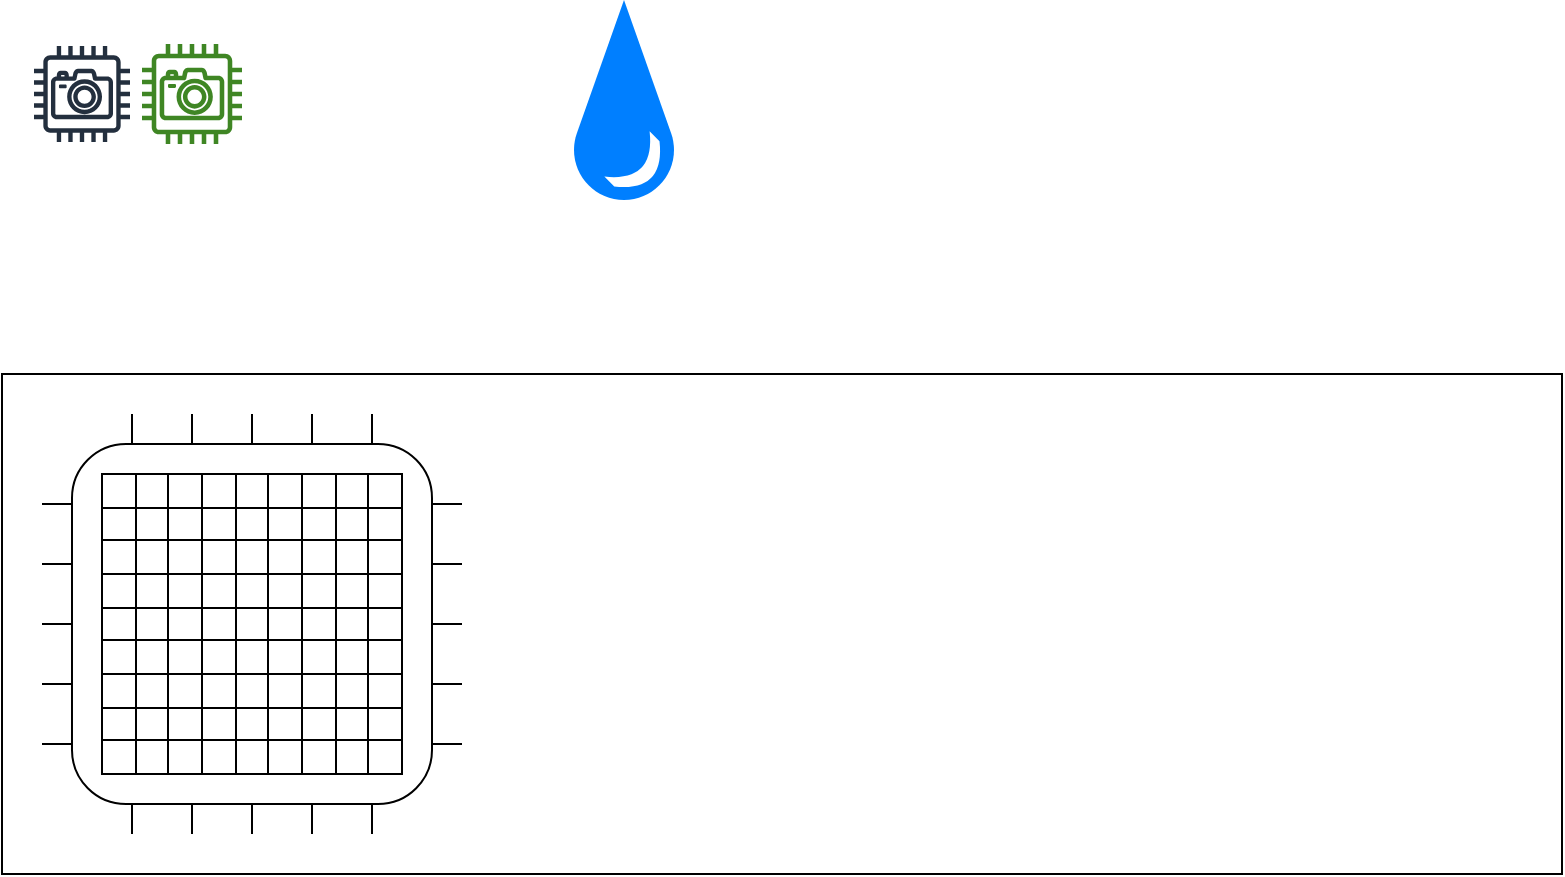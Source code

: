 <mxfile version="21.1.1" type="github">
  <diagram name="Page-1" id="Bbi1exefk0Ek5RUEpcpd">
    <mxGraphModel dx="1060" dy="596" grid="1" gridSize="10" guides="1" tooltips="1" connect="1" arrows="1" fold="1" page="1" pageScale="1" pageWidth="850" pageHeight="1100" math="0" shadow="0">
      <root>
        <mxCell id="0" />
        <mxCell id="1" parent="0" />
        <mxCell id="3EPdU6W2R7ERKH5k_RKv-1" value="" style="rounded=0;whiteSpace=wrap;html=1;" parent="1" vertex="1">
          <mxGeometry x="50" y="460" width="780" height="250" as="geometry" />
        </mxCell>
        <mxCell id="3EPdU6W2R7ERKH5k_RKv-2" value="" style="sketch=0;outlineConnect=0;fontColor=#232F3E;gradientColor=none;strokeColor=#232F3E;fillColor=#ffffff;dashed=0;verticalLabelPosition=bottom;verticalAlign=top;align=center;html=1;fontSize=12;fontStyle=0;aspect=fixed;shape=mxgraph.aws4.resourceIcon;resIcon=mxgraph.aws4.camera;" parent="1" vertex="1">
          <mxGeometry x="60" y="290" width="60" height="60" as="geometry" />
        </mxCell>
        <mxCell id="3EPdU6W2R7ERKH5k_RKv-3" value="" style="sketch=0;outlineConnect=0;fontColor=#232F3E;gradientColor=none;fillColor=#3F8624;strokeColor=none;dashed=0;verticalLabelPosition=bottom;verticalAlign=top;align=center;html=1;fontSize=12;fontStyle=0;aspect=fixed;pointerEvents=1;shape=mxgraph.aws4.camera;" parent="1" vertex="1">
          <mxGeometry x="120" y="295" width="50" height="50" as="geometry" />
        </mxCell>
        <mxCell id="zaTpepWHVZMuqjSjkpA7-189" value="" style="group" vertex="1" connectable="0" parent="1">
          <mxGeometry x="70" y="480" width="210" height="210" as="geometry" />
        </mxCell>
        <mxCell id="zaTpepWHVZMuqjSjkpA7-182" value="" style="endArrow=none;html=1;rounded=0;" edge="1" parent="zaTpepWHVZMuqjSjkpA7-189">
          <mxGeometry width="50" height="50" relative="1" as="geometry">
            <mxPoint x="45" as="sourcePoint" />
            <mxPoint x="45" y="210" as="targetPoint" />
          </mxGeometry>
        </mxCell>
        <mxCell id="zaTpepWHVZMuqjSjkpA7-183" value="" style="endArrow=none;html=1;rounded=0;" edge="1" parent="zaTpepWHVZMuqjSjkpA7-189">
          <mxGeometry width="50" height="50" relative="1" as="geometry">
            <mxPoint x="105" as="sourcePoint" />
            <mxPoint x="105" y="210" as="targetPoint" />
          </mxGeometry>
        </mxCell>
        <mxCell id="zaTpepWHVZMuqjSjkpA7-184" value="" style="endArrow=none;html=1;rounded=0;" edge="1" parent="zaTpepWHVZMuqjSjkpA7-189">
          <mxGeometry width="50" height="50" relative="1" as="geometry">
            <mxPoint x="135" as="sourcePoint" />
            <mxPoint x="135" y="210" as="targetPoint" />
          </mxGeometry>
        </mxCell>
        <mxCell id="zaTpepWHVZMuqjSjkpA7-185" value="" style="endArrow=none;html=1;rounded=0;" edge="1" parent="zaTpepWHVZMuqjSjkpA7-189">
          <mxGeometry width="50" height="50" relative="1" as="geometry">
            <mxPoint x="165" as="sourcePoint" />
            <mxPoint x="165" y="210" as="targetPoint" />
          </mxGeometry>
        </mxCell>
        <mxCell id="zaTpepWHVZMuqjSjkpA7-186" value="" style="endArrow=none;html=1;rounded=0;" edge="1" parent="zaTpepWHVZMuqjSjkpA7-189">
          <mxGeometry width="50" height="50" relative="1" as="geometry">
            <mxPoint x="75" as="sourcePoint" />
            <mxPoint x="75" y="210" as="targetPoint" />
          </mxGeometry>
        </mxCell>
        <mxCell id="zaTpepWHVZMuqjSjkpA7-173" value="" style="endArrow=none;html=1;rounded=0;" edge="1" parent="zaTpepWHVZMuqjSjkpA7-189">
          <mxGeometry width="50" height="50" relative="1" as="geometry">
            <mxPoint y="75" as="sourcePoint" />
            <mxPoint x="210" y="75" as="targetPoint" />
          </mxGeometry>
        </mxCell>
        <mxCell id="zaTpepWHVZMuqjSjkpA7-174" value="" style="endArrow=none;html=1;rounded=0;" edge="1" parent="zaTpepWHVZMuqjSjkpA7-189">
          <mxGeometry width="50" height="50" relative="1" as="geometry">
            <mxPoint y="105" as="sourcePoint" />
            <mxPoint x="210" y="105" as="targetPoint" />
          </mxGeometry>
        </mxCell>
        <mxCell id="zaTpepWHVZMuqjSjkpA7-175" value="" style="endArrow=none;html=1;rounded=0;" edge="1" parent="zaTpepWHVZMuqjSjkpA7-189">
          <mxGeometry width="50" height="50" relative="1" as="geometry">
            <mxPoint y="135" as="sourcePoint" />
            <mxPoint x="210" y="135" as="targetPoint" />
          </mxGeometry>
        </mxCell>
        <mxCell id="zaTpepWHVZMuqjSjkpA7-176" value="" style="endArrow=none;html=1;rounded=0;" edge="1" parent="zaTpepWHVZMuqjSjkpA7-189">
          <mxGeometry width="50" height="50" relative="1" as="geometry">
            <mxPoint y="165" as="sourcePoint" />
            <mxPoint x="210" y="165" as="targetPoint" />
          </mxGeometry>
        </mxCell>
        <mxCell id="zaTpepWHVZMuqjSjkpA7-172" value="" style="endArrow=none;html=1;rounded=0;" edge="1" parent="zaTpepWHVZMuqjSjkpA7-189">
          <mxGeometry width="50" height="50" relative="1" as="geometry">
            <mxPoint y="45" as="sourcePoint" />
            <mxPoint x="210" y="45" as="targetPoint" />
          </mxGeometry>
        </mxCell>
        <mxCell id="zaTpepWHVZMuqjSjkpA7-171" value="" style="rounded=1;whiteSpace=wrap;html=1;aspect=fixed;" vertex="1" parent="zaTpepWHVZMuqjSjkpA7-189">
          <mxGeometry x="15" y="15" width="180" height="180" as="geometry" />
        </mxCell>
        <mxCell id="zaTpepWHVZMuqjSjkpA7-79" value="" style="shape=table;startSize=0;container=1;collapsible=0;childLayout=tableLayout;fontSize=16;aspect=fixed;" vertex="1" parent="zaTpepWHVZMuqjSjkpA7-189">
          <mxGeometry x="30" y="30" width="150" height="150" as="geometry" />
        </mxCell>
        <mxCell id="zaTpepWHVZMuqjSjkpA7-160" style="shape=tableRow;horizontal=0;startSize=0;swimlaneHead=0;swimlaneBody=0;strokeColor=inherit;top=0;left=0;bottom=0;right=0;collapsible=0;dropTarget=0;fillColor=none;points=[[0,0.5],[1,0.5]];portConstraint=eastwest;fontSize=16;" vertex="1" parent="zaTpepWHVZMuqjSjkpA7-79">
          <mxGeometry width="150" height="17" as="geometry" />
        </mxCell>
        <mxCell id="zaTpepWHVZMuqjSjkpA7-161" style="shape=partialRectangle;html=1;whiteSpace=wrap;connectable=0;strokeColor=inherit;overflow=hidden;fillColor=none;top=0;left=0;bottom=0;right=0;pointerEvents=1;fontSize=16;" vertex="1" parent="zaTpepWHVZMuqjSjkpA7-160">
          <mxGeometry width="17" height="17" as="geometry">
            <mxRectangle width="17" height="17" as="alternateBounds" />
          </mxGeometry>
        </mxCell>
        <mxCell id="zaTpepWHVZMuqjSjkpA7-162" style="shape=partialRectangle;html=1;whiteSpace=wrap;connectable=0;strokeColor=inherit;overflow=hidden;fillColor=none;top=0;left=0;bottom=0;right=0;pointerEvents=1;fontSize=16;" vertex="1" parent="zaTpepWHVZMuqjSjkpA7-160">
          <mxGeometry x="17" width="16" height="17" as="geometry">
            <mxRectangle width="16" height="17" as="alternateBounds" />
          </mxGeometry>
        </mxCell>
        <mxCell id="zaTpepWHVZMuqjSjkpA7-163" style="shape=partialRectangle;html=1;whiteSpace=wrap;connectable=0;strokeColor=inherit;overflow=hidden;fillColor=none;top=0;left=0;bottom=0;right=0;pointerEvents=1;fontSize=16;" vertex="1" parent="zaTpepWHVZMuqjSjkpA7-160">
          <mxGeometry x="33" width="17" height="17" as="geometry">
            <mxRectangle width="17" height="17" as="alternateBounds" />
          </mxGeometry>
        </mxCell>
        <mxCell id="zaTpepWHVZMuqjSjkpA7-164" style="shape=partialRectangle;html=1;whiteSpace=wrap;connectable=0;strokeColor=inherit;overflow=hidden;fillColor=none;top=0;left=0;bottom=0;right=0;pointerEvents=1;fontSize=16;" vertex="1" parent="zaTpepWHVZMuqjSjkpA7-160">
          <mxGeometry x="50" width="17" height="17" as="geometry">
            <mxRectangle width="17" height="17" as="alternateBounds" />
          </mxGeometry>
        </mxCell>
        <mxCell id="zaTpepWHVZMuqjSjkpA7-165" style="shape=partialRectangle;html=1;whiteSpace=wrap;connectable=0;strokeColor=inherit;overflow=hidden;fillColor=none;top=0;left=0;bottom=0;right=0;pointerEvents=1;fontSize=16;" vertex="1" parent="zaTpepWHVZMuqjSjkpA7-160">
          <mxGeometry x="67" width="16" height="17" as="geometry">
            <mxRectangle width="16" height="17" as="alternateBounds" />
          </mxGeometry>
        </mxCell>
        <mxCell id="zaTpepWHVZMuqjSjkpA7-166" style="shape=partialRectangle;html=1;whiteSpace=wrap;connectable=0;strokeColor=inherit;overflow=hidden;fillColor=none;top=0;left=0;bottom=0;right=0;pointerEvents=1;fontSize=16;" vertex="1" parent="zaTpepWHVZMuqjSjkpA7-160">
          <mxGeometry x="83" width="17" height="17" as="geometry">
            <mxRectangle width="17" height="17" as="alternateBounds" />
          </mxGeometry>
        </mxCell>
        <mxCell id="zaTpepWHVZMuqjSjkpA7-167" style="shape=partialRectangle;html=1;whiteSpace=wrap;connectable=0;strokeColor=inherit;overflow=hidden;fillColor=none;top=0;left=0;bottom=0;right=0;pointerEvents=1;fontSize=16;" vertex="1" parent="zaTpepWHVZMuqjSjkpA7-160">
          <mxGeometry x="100" width="17" height="17" as="geometry">
            <mxRectangle width="17" height="17" as="alternateBounds" />
          </mxGeometry>
        </mxCell>
        <mxCell id="zaTpepWHVZMuqjSjkpA7-168" style="shape=partialRectangle;html=1;whiteSpace=wrap;connectable=0;strokeColor=inherit;overflow=hidden;fillColor=none;top=0;left=0;bottom=0;right=0;pointerEvents=1;fontSize=16;" vertex="1" parent="zaTpepWHVZMuqjSjkpA7-160">
          <mxGeometry x="117" width="16" height="17" as="geometry">
            <mxRectangle width="16" height="17" as="alternateBounds" />
          </mxGeometry>
        </mxCell>
        <mxCell id="zaTpepWHVZMuqjSjkpA7-169" style="shape=partialRectangle;html=1;whiteSpace=wrap;connectable=0;strokeColor=inherit;overflow=hidden;fillColor=none;top=0;left=0;bottom=0;right=0;pointerEvents=1;fontSize=16;" vertex="1" parent="zaTpepWHVZMuqjSjkpA7-160">
          <mxGeometry x="133" width="17" height="17" as="geometry">
            <mxRectangle width="17" height="17" as="alternateBounds" />
          </mxGeometry>
        </mxCell>
        <mxCell id="zaTpepWHVZMuqjSjkpA7-150" style="shape=tableRow;horizontal=0;startSize=0;swimlaneHead=0;swimlaneBody=0;strokeColor=inherit;top=0;left=0;bottom=0;right=0;collapsible=0;dropTarget=0;fillColor=none;points=[[0,0.5],[1,0.5]];portConstraint=eastwest;fontSize=16;" vertex="1" parent="zaTpepWHVZMuqjSjkpA7-79">
          <mxGeometry y="17" width="150" height="16" as="geometry" />
        </mxCell>
        <mxCell id="zaTpepWHVZMuqjSjkpA7-151" style="shape=partialRectangle;html=1;whiteSpace=wrap;connectable=0;strokeColor=inherit;overflow=hidden;fillColor=none;top=0;left=0;bottom=0;right=0;pointerEvents=1;fontSize=16;" vertex="1" parent="zaTpepWHVZMuqjSjkpA7-150">
          <mxGeometry width="17" height="16" as="geometry">
            <mxRectangle width="17" height="16" as="alternateBounds" />
          </mxGeometry>
        </mxCell>
        <mxCell id="zaTpepWHVZMuqjSjkpA7-152" style="shape=partialRectangle;html=1;whiteSpace=wrap;connectable=0;strokeColor=inherit;overflow=hidden;fillColor=none;top=0;left=0;bottom=0;right=0;pointerEvents=1;fontSize=16;" vertex="1" parent="zaTpepWHVZMuqjSjkpA7-150">
          <mxGeometry x="17" width="16" height="16" as="geometry">
            <mxRectangle width="16" height="16" as="alternateBounds" />
          </mxGeometry>
        </mxCell>
        <mxCell id="zaTpepWHVZMuqjSjkpA7-153" style="shape=partialRectangle;html=1;whiteSpace=wrap;connectable=0;strokeColor=inherit;overflow=hidden;fillColor=none;top=0;left=0;bottom=0;right=0;pointerEvents=1;fontSize=16;" vertex="1" parent="zaTpepWHVZMuqjSjkpA7-150">
          <mxGeometry x="33" width="17" height="16" as="geometry">
            <mxRectangle width="17" height="16" as="alternateBounds" />
          </mxGeometry>
        </mxCell>
        <mxCell id="zaTpepWHVZMuqjSjkpA7-154" style="shape=partialRectangle;html=1;whiteSpace=wrap;connectable=0;strokeColor=inherit;overflow=hidden;fillColor=none;top=0;left=0;bottom=0;right=0;pointerEvents=1;fontSize=16;" vertex="1" parent="zaTpepWHVZMuqjSjkpA7-150">
          <mxGeometry x="50" width="17" height="16" as="geometry">
            <mxRectangle width="17" height="16" as="alternateBounds" />
          </mxGeometry>
        </mxCell>
        <mxCell id="zaTpepWHVZMuqjSjkpA7-155" style="shape=partialRectangle;html=1;whiteSpace=wrap;connectable=0;strokeColor=inherit;overflow=hidden;fillColor=none;top=0;left=0;bottom=0;right=0;pointerEvents=1;fontSize=16;" vertex="1" parent="zaTpepWHVZMuqjSjkpA7-150">
          <mxGeometry x="67" width="16" height="16" as="geometry">
            <mxRectangle width="16" height="16" as="alternateBounds" />
          </mxGeometry>
        </mxCell>
        <mxCell id="zaTpepWHVZMuqjSjkpA7-156" style="shape=partialRectangle;html=1;whiteSpace=wrap;connectable=0;strokeColor=inherit;overflow=hidden;fillColor=none;top=0;left=0;bottom=0;right=0;pointerEvents=1;fontSize=16;" vertex="1" parent="zaTpepWHVZMuqjSjkpA7-150">
          <mxGeometry x="83" width="17" height="16" as="geometry">
            <mxRectangle width="17" height="16" as="alternateBounds" />
          </mxGeometry>
        </mxCell>
        <mxCell id="zaTpepWHVZMuqjSjkpA7-157" style="shape=partialRectangle;html=1;whiteSpace=wrap;connectable=0;strokeColor=inherit;overflow=hidden;fillColor=none;top=0;left=0;bottom=0;right=0;pointerEvents=1;fontSize=16;" vertex="1" parent="zaTpepWHVZMuqjSjkpA7-150">
          <mxGeometry x="100" width="17" height="16" as="geometry">
            <mxRectangle width="17" height="16" as="alternateBounds" />
          </mxGeometry>
        </mxCell>
        <mxCell id="zaTpepWHVZMuqjSjkpA7-158" style="shape=partialRectangle;html=1;whiteSpace=wrap;connectable=0;strokeColor=inherit;overflow=hidden;fillColor=none;top=0;left=0;bottom=0;right=0;pointerEvents=1;fontSize=16;" vertex="1" parent="zaTpepWHVZMuqjSjkpA7-150">
          <mxGeometry x="117" width="16" height="16" as="geometry">
            <mxRectangle width="16" height="16" as="alternateBounds" />
          </mxGeometry>
        </mxCell>
        <mxCell id="zaTpepWHVZMuqjSjkpA7-159" style="shape=partialRectangle;html=1;whiteSpace=wrap;connectable=0;strokeColor=inherit;overflow=hidden;fillColor=none;top=0;left=0;bottom=0;right=0;pointerEvents=1;fontSize=16;" vertex="1" parent="zaTpepWHVZMuqjSjkpA7-150">
          <mxGeometry x="133" width="17" height="16" as="geometry">
            <mxRectangle width="17" height="16" as="alternateBounds" />
          </mxGeometry>
        </mxCell>
        <mxCell id="zaTpepWHVZMuqjSjkpA7-140" style="shape=tableRow;horizontal=0;startSize=0;swimlaneHead=0;swimlaneBody=0;strokeColor=inherit;top=0;left=0;bottom=0;right=0;collapsible=0;dropTarget=0;fillColor=none;points=[[0,0.5],[1,0.5]];portConstraint=eastwest;fontSize=16;" vertex="1" parent="zaTpepWHVZMuqjSjkpA7-79">
          <mxGeometry y="33" width="150" height="17" as="geometry" />
        </mxCell>
        <mxCell id="zaTpepWHVZMuqjSjkpA7-141" style="shape=partialRectangle;html=1;whiteSpace=wrap;connectable=0;strokeColor=inherit;overflow=hidden;fillColor=none;top=0;left=0;bottom=0;right=0;pointerEvents=1;fontSize=16;" vertex="1" parent="zaTpepWHVZMuqjSjkpA7-140">
          <mxGeometry width="17" height="17" as="geometry">
            <mxRectangle width="17" height="17" as="alternateBounds" />
          </mxGeometry>
        </mxCell>
        <mxCell id="zaTpepWHVZMuqjSjkpA7-142" style="shape=partialRectangle;html=1;whiteSpace=wrap;connectable=0;strokeColor=inherit;overflow=hidden;fillColor=none;top=0;left=0;bottom=0;right=0;pointerEvents=1;fontSize=16;" vertex="1" parent="zaTpepWHVZMuqjSjkpA7-140">
          <mxGeometry x="17" width="16" height="17" as="geometry">
            <mxRectangle width="16" height="17" as="alternateBounds" />
          </mxGeometry>
        </mxCell>
        <mxCell id="zaTpepWHVZMuqjSjkpA7-143" style="shape=partialRectangle;html=1;whiteSpace=wrap;connectable=0;strokeColor=inherit;overflow=hidden;fillColor=none;top=0;left=0;bottom=0;right=0;pointerEvents=1;fontSize=16;" vertex="1" parent="zaTpepWHVZMuqjSjkpA7-140">
          <mxGeometry x="33" width="17" height="17" as="geometry">
            <mxRectangle width="17" height="17" as="alternateBounds" />
          </mxGeometry>
        </mxCell>
        <mxCell id="zaTpepWHVZMuqjSjkpA7-144" style="shape=partialRectangle;html=1;whiteSpace=wrap;connectable=0;strokeColor=inherit;overflow=hidden;fillColor=none;top=0;left=0;bottom=0;right=0;pointerEvents=1;fontSize=16;" vertex="1" parent="zaTpepWHVZMuqjSjkpA7-140">
          <mxGeometry x="50" width="17" height="17" as="geometry">
            <mxRectangle width="17" height="17" as="alternateBounds" />
          </mxGeometry>
        </mxCell>
        <mxCell id="zaTpepWHVZMuqjSjkpA7-145" style="shape=partialRectangle;html=1;whiteSpace=wrap;connectable=0;strokeColor=inherit;overflow=hidden;fillColor=none;top=0;left=0;bottom=0;right=0;pointerEvents=1;fontSize=16;" vertex="1" parent="zaTpepWHVZMuqjSjkpA7-140">
          <mxGeometry x="67" width="16" height="17" as="geometry">
            <mxRectangle width="16" height="17" as="alternateBounds" />
          </mxGeometry>
        </mxCell>
        <mxCell id="zaTpepWHVZMuqjSjkpA7-146" style="shape=partialRectangle;html=1;whiteSpace=wrap;connectable=0;strokeColor=inherit;overflow=hidden;fillColor=none;top=0;left=0;bottom=0;right=0;pointerEvents=1;fontSize=16;" vertex="1" parent="zaTpepWHVZMuqjSjkpA7-140">
          <mxGeometry x="83" width="17" height="17" as="geometry">
            <mxRectangle width="17" height="17" as="alternateBounds" />
          </mxGeometry>
        </mxCell>
        <mxCell id="zaTpepWHVZMuqjSjkpA7-147" style="shape=partialRectangle;html=1;whiteSpace=wrap;connectable=0;strokeColor=inherit;overflow=hidden;fillColor=none;top=0;left=0;bottom=0;right=0;pointerEvents=1;fontSize=16;" vertex="1" parent="zaTpepWHVZMuqjSjkpA7-140">
          <mxGeometry x="100" width="17" height="17" as="geometry">
            <mxRectangle width="17" height="17" as="alternateBounds" />
          </mxGeometry>
        </mxCell>
        <mxCell id="zaTpepWHVZMuqjSjkpA7-148" style="shape=partialRectangle;html=1;whiteSpace=wrap;connectable=0;strokeColor=inherit;overflow=hidden;fillColor=none;top=0;left=0;bottom=0;right=0;pointerEvents=1;fontSize=16;" vertex="1" parent="zaTpepWHVZMuqjSjkpA7-140">
          <mxGeometry x="117" width="16" height="17" as="geometry">
            <mxRectangle width="16" height="17" as="alternateBounds" />
          </mxGeometry>
        </mxCell>
        <mxCell id="zaTpepWHVZMuqjSjkpA7-149" style="shape=partialRectangle;html=1;whiteSpace=wrap;connectable=0;strokeColor=inherit;overflow=hidden;fillColor=none;top=0;left=0;bottom=0;right=0;pointerEvents=1;fontSize=16;" vertex="1" parent="zaTpepWHVZMuqjSjkpA7-140">
          <mxGeometry x="133" width="17" height="17" as="geometry">
            <mxRectangle width="17" height="17" as="alternateBounds" />
          </mxGeometry>
        </mxCell>
        <mxCell id="zaTpepWHVZMuqjSjkpA7-130" style="shape=tableRow;horizontal=0;startSize=0;swimlaneHead=0;swimlaneBody=0;strokeColor=inherit;top=0;left=0;bottom=0;right=0;collapsible=0;dropTarget=0;fillColor=none;points=[[0,0.5],[1,0.5]];portConstraint=eastwest;fontSize=16;" vertex="1" parent="zaTpepWHVZMuqjSjkpA7-79">
          <mxGeometry y="50" width="150" height="17" as="geometry" />
        </mxCell>
        <mxCell id="zaTpepWHVZMuqjSjkpA7-131" style="shape=partialRectangle;html=1;whiteSpace=wrap;connectable=0;strokeColor=inherit;overflow=hidden;fillColor=none;top=0;left=0;bottom=0;right=0;pointerEvents=1;fontSize=16;" vertex="1" parent="zaTpepWHVZMuqjSjkpA7-130">
          <mxGeometry width="17" height="17" as="geometry">
            <mxRectangle width="17" height="17" as="alternateBounds" />
          </mxGeometry>
        </mxCell>
        <mxCell id="zaTpepWHVZMuqjSjkpA7-132" style="shape=partialRectangle;html=1;whiteSpace=wrap;connectable=0;strokeColor=inherit;overflow=hidden;fillColor=none;top=0;left=0;bottom=0;right=0;pointerEvents=1;fontSize=16;" vertex="1" parent="zaTpepWHVZMuqjSjkpA7-130">
          <mxGeometry x="17" width="16" height="17" as="geometry">
            <mxRectangle width="16" height="17" as="alternateBounds" />
          </mxGeometry>
        </mxCell>
        <mxCell id="zaTpepWHVZMuqjSjkpA7-133" style="shape=partialRectangle;html=1;whiteSpace=wrap;connectable=0;strokeColor=inherit;overflow=hidden;fillColor=none;top=0;left=0;bottom=0;right=0;pointerEvents=1;fontSize=16;" vertex="1" parent="zaTpepWHVZMuqjSjkpA7-130">
          <mxGeometry x="33" width="17" height="17" as="geometry">
            <mxRectangle width="17" height="17" as="alternateBounds" />
          </mxGeometry>
        </mxCell>
        <mxCell id="zaTpepWHVZMuqjSjkpA7-134" style="shape=partialRectangle;html=1;whiteSpace=wrap;connectable=0;strokeColor=inherit;overflow=hidden;fillColor=none;top=0;left=0;bottom=0;right=0;pointerEvents=1;fontSize=16;" vertex="1" parent="zaTpepWHVZMuqjSjkpA7-130">
          <mxGeometry x="50" width="17" height="17" as="geometry">
            <mxRectangle width="17" height="17" as="alternateBounds" />
          </mxGeometry>
        </mxCell>
        <mxCell id="zaTpepWHVZMuqjSjkpA7-135" style="shape=partialRectangle;html=1;whiteSpace=wrap;connectable=0;strokeColor=inherit;overflow=hidden;fillColor=none;top=0;left=0;bottom=0;right=0;pointerEvents=1;fontSize=16;" vertex="1" parent="zaTpepWHVZMuqjSjkpA7-130">
          <mxGeometry x="67" width="16" height="17" as="geometry">
            <mxRectangle width="16" height="17" as="alternateBounds" />
          </mxGeometry>
        </mxCell>
        <mxCell id="zaTpepWHVZMuqjSjkpA7-136" style="shape=partialRectangle;html=1;whiteSpace=wrap;connectable=0;strokeColor=inherit;overflow=hidden;fillColor=none;top=0;left=0;bottom=0;right=0;pointerEvents=1;fontSize=16;" vertex="1" parent="zaTpepWHVZMuqjSjkpA7-130">
          <mxGeometry x="83" width="17" height="17" as="geometry">
            <mxRectangle width="17" height="17" as="alternateBounds" />
          </mxGeometry>
        </mxCell>
        <mxCell id="zaTpepWHVZMuqjSjkpA7-137" style="shape=partialRectangle;html=1;whiteSpace=wrap;connectable=0;strokeColor=inherit;overflow=hidden;fillColor=none;top=0;left=0;bottom=0;right=0;pointerEvents=1;fontSize=16;" vertex="1" parent="zaTpepWHVZMuqjSjkpA7-130">
          <mxGeometry x="100" width="17" height="17" as="geometry">
            <mxRectangle width="17" height="17" as="alternateBounds" />
          </mxGeometry>
        </mxCell>
        <mxCell id="zaTpepWHVZMuqjSjkpA7-138" style="shape=partialRectangle;html=1;whiteSpace=wrap;connectable=0;strokeColor=inherit;overflow=hidden;fillColor=none;top=0;left=0;bottom=0;right=0;pointerEvents=1;fontSize=16;" vertex="1" parent="zaTpepWHVZMuqjSjkpA7-130">
          <mxGeometry x="117" width="16" height="17" as="geometry">
            <mxRectangle width="16" height="17" as="alternateBounds" />
          </mxGeometry>
        </mxCell>
        <mxCell id="zaTpepWHVZMuqjSjkpA7-139" style="shape=partialRectangle;html=1;whiteSpace=wrap;connectable=0;strokeColor=inherit;overflow=hidden;fillColor=none;top=0;left=0;bottom=0;right=0;pointerEvents=1;fontSize=16;" vertex="1" parent="zaTpepWHVZMuqjSjkpA7-130">
          <mxGeometry x="133" width="17" height="17" as="geometry">
            <mxRectangle width="17" height="17" as="alternateBounds" />
          </mxGeometry>
        </mxCell>
        <mxCell id="zaTpepWHVZMuqjSjkpA7-120" style="shape=tableRow;horizontal=0;startSize=0;swimlaneHead=0;swimlaneBody=0;strokeColor=inherit;top=0;left=0;bottom=0;right=0;collapsible=0;dropTarget=0;fillColor=none;points=[[0,0.5],[1,0.5]];portConstraint=eastwest;fontSize=16;" vertex="1" parent="zaTpepWHVZMuqjSjkpA7-79">
          <mxGeometry y="67" width="150" height="16" as="geometry" />
        </mxCell>
        <mxCell id="zaTpepWHVZMuqjSjkpA7-121" style="shape=partialRectangle;html=1;whiteSpace=wrap;connectable=0;strokeColor=inherit;overflow=hidden;fillColor=none;top=0;left=0;bottom=0;right=0;pointerEvents=1;fontSize=16;" vertex="1" parent="zaTpepWHVZMuqjSjkpA7-120">
          <mxGeometry width="17" height="16" as="geometry">
            <mxRectangle width="17" height="16" as="alternateBounds" />
          </mxGeometry>
        </mxCell>
        <mxCell id="zaTpepWHVZMuqjSjkpA7-122" style="shape=partialRectangle;html=1;whiteSpace=wrap;connectable=0;strokeColor=inherit;overflow=hidden;fillColor=none;top=0;left=0;bottom=0;right=0;pointerEvents=1;fontSize=16;" vertex="1" parent="zaTpepWHVZMuqjSjkpA7-120">
          <mxGeometry x="17" width="16" height="16" as="geometry">
            <mxRectangle width="16" height="16" as="alternateBounds" />
          </mxGeometry>
        </mxCell>
        <mxCell id="zaTpepWHVZMuqjSjkpA7-123" style="shape=partialRectangle;html=1;whiteSpace=wrap;connectable=0;strokeColor=inherit;overflow=hidden;fillColor=none;top=0;left=0;bottom=0;right=0;pointerEvents=1;fontSize=16;" vertex="1" parent="zaTpepWHVZMuqjSjkpA7-120">
          <mxGeometry x="33" width="17" height="16" as="geometry">
            <mxRectangle width="17" height="16" as="alternateBounds" />
          </mxGeometry>
        </mxCell>
        <mxCell id="zaTpepWHVZMuqjSjkpA7-124" style="shape=partialRectangle;html=1;whiteSpace=wrap;connectable=0;strokeColor=inherit;overflow=hidden;fillColor=none;top=0;left=0;bottom=0;right=0;pointerEvents=1;fontSize=16;" vertex="1" parent="zaTpepWHVZMuqjSjkpA7-120">
          <mxGeometry x="50" width="17" height="16" as="geometry">
            <mxRectangle width="17" height="16" as="alternateBounds" />
          </mxGeometry>
        </mxCell>
        <mxCell id="zaTpepWHVZMuqjSjkpA7-125" style="shape=partialRectangle;html=1;whiteSpace=wrap;connectable=0;strokeColor=inherit;overflow=hidden;fillColor=none;top=0;left=0;bottom=0;right=0;pointerEvents=1;fontSize=16;" vertex="1" parent="zaTpepWHVZMuqjSjkpA7-120">
          <mxGeometry x="67" width="16" height="16" as="geometry">
            <mxRectangle width="16" height="16" as="alternateBounds" />
          </mxGeometry>
        </mxCell>
        <mxCell id="zaTpepWHVZMuqjSjkpA7-126" style="shape=partialRectangle;html=1;whiteSpace=wrap;connectable=0;strokeColor=inherit;overflow=hidden;fillColor=none;top=0;left=0;bottom=0;right=0;pointerEvents=1;fontSize=16;" vertex="1" parent="zaTpepWHVZMuqjSjkpA7-120">
          <mxGeometry x="83" width="17" height="16" as="geometry">
            <mxRectangle width="17" height="16" as="alternateBounds" />
          </mxGeometry>
        </mxCell>
        <mxCell id="zaTpepWHVZMuqjSjkpA7-127" style="shape=partialRectangle;html=1;whiteSpace=wrap;connectable=0;strokeColor=inherit;overflow=hidden;fillColor=none;top=0;left=0;bottom=0;right=0;pointerEvents=1;fontSize=16;" vertex="1" parent="zaTpepWHVZMuqjSjkpA7-120">
          <mxGeometry x="100" width="17" height="16" as="geometry">
            <mxRectangle width="17" height="16" as="alternateBounds" />
          </mxGeometry>
        </mxCell>
        <mxCell id="zaTpepWHVZMuqjSjkpA7-128" style="shape=partialRectangle;html=1;whiteSpace=wrap;connectable=0;strokeColor=inherit;overflow=hidden;fillColor=none;top=0;left=0;bottom=0;right=0;pointerEvents=1;fontSize=16;" vertex="1" parent="zaTpepWHVZMuqjSjkpA7-120">
          <mxGeometry x="117" width="16" height="16" as="geometry">
            <mxRectangle width="16" height="16" as="alternateBounds" />
          </mxGeometry>
        </mxCell>
        <mxCell id="zaTpepWHVZMuqjSjkpA7-129" style="shape=partialRectangle;html=1;whiteSpace=wrap;connectable=0;strokeColor=inherit;overflow=hidden;fillColor=none;top=0;left=0;bottom=0;right=0;pointerEvents=1;fontSize=16;" vertex="1" parent="zaTpepWHVZMuqjSjkpA7-120">
          <mxGeometry x="133" width="17" height="16" as="geometry">
            <mxRectangle width="17" height="16" as="alternateBounds" />
          </mxGeometry>
        </mxCell>
        <mxCell id="zaTpepWHVZMuqjSjkpA7-110" style="shape=tableRow;horizontal=0;startSize=0;swimlaneHead=0;swimlaneBody=0;strokeColor=inherit;top=0;left=0;bottom=0;right=0;collapsible=0;dropTarget=0;fillColor=none;points=[[0,0.5],[1,0.5]];portConstraint=eastwest;fontSize=16;" vertex="1" parent="zaTpepWHVZMuqjSjkpA7-79">
          <mxGeometry y="83" width="150" height="17" as="geometry" />
        </mxCell>
        <mxCell id="zaTpepWHVZMuqjSjkpA7-111" style="shape=partialRectangle;html=1;whiteSpace=wrap;connectable=0;strokeColor=inherit;overflow=hidden;fillColor=none;top=0;left=0;bottom=0;right=0;pointerEvents=1;fontSize=16;" vertex="1" parent="zaTpepWHVZMuqjSjkpA7-110">
          <mxGeometry width="17" height="17" as="geometry">
            <mxRectangle width="17" height="17" as="alternateBounds" />
          </mxGeometry>
        </mxCell>
        <mxCell id="zaTpepWHVZMuqjSjkpA7-112" style="shape=partialRectangle;html=1;whiteSpace=wrap;connectable=0;strokeColor=inherit;overflow=hidden;fillColor=none;top=0;left=0;bottom=0;right=0;pointerEvents=1;fontSize=16;" vertex="1" parent="zaTpepWHVZMuqjSjkpA7-110">
          <mxGeometry x="17" width="16" height="17" as="geometry">
            <mxRectangle width="16" height="17" as="alternateBounds" />
          </mxGeometry>
        </mxCell>
        <mxCell id="zaTpepWHVZMuqjSjkpA7-113" style="shape=partialRectangle;html=1;whiteSpace=wrap;connectable=0;strokeColor=inherit;overflow=hidden;fillColor=none;top=0;left=0;bottom=0;right=0;pointerEvents=1;fontSize=16;" vertex="1" parent="zaTpepWHVZMuqjSjkpA7-110">
          <mxGeometry x="33" width="17" height="17" as="geometry">
            <mxRectangle width="17" height="17" as="alternateBounds" />
          </mxGeometry>
        </mxCell>
        <mxCell id="zaTpepWHVZMuqjSjkpA7-114" style="shape=partialRectangle;html=1;whiteSpace=wrap;connectable=0;strokeColor=inherit;overflow=hidden;fillColor=none;top=0;left=0;bottom=0;right=0;pointerEvents=1;fontSize=16;" vertex="1" parent="zaTpepWHVZMuqjSjkpA7-110">
          <mxGeometry x="50" width="17" height="17" as="geometry">
            <mxRectangle width="17" height="17" as="alternateBounds" />
          </mxGeometry>
        </mxCell>
        <mxCell id="zaTpepWHVZMuqjSjkpA7-115" style="shape=partialRectangle;html=1;whiteSpace=wrap;connectable=0;strokeColor=inherit;overflow=hidden;fillColor=none;top=0;left=0;bottom=0;right=0;pointerEvents=1;fontSize=16;" vertex="1" parent="zaTpepWHVZMuqjSjkpA7-110">
          <mxGeometry x="67" width="16" height="17" as="geometry">
            <mxRectangle width="16" height="17" as="alternateBounds" />
          </mxGeometry>
        </mxCell>
        <mxCell id="zaTpepWHVZMuqjSjkpA7-116" style="shape=partialRectangle;html=1;whiteSpace=wrap;connectable=0;strokeColor=inherit;overflow=hidden;fillColor=none;top=0;left=0;bottom=0;right=0;pointerEvents=1;fontSize=16;" vertex="1" parent="zaTpepWHVZMuqjSjkpA7-110">
          <mxGeometry x="83" width="17" height="17" as="geometry">
            <mxRectangle width="17" height="17" as="alternateBounds" />
          </mxGeometry>
        </mxCell>
        <mxCell id="zaTpepWHVZMuqjSjkpA7-117" style="shape=partialRectangle;html=1;whiteSpace=wrap;connectable=0;strokeColor=inherit;overflow=hidden;fillColor=none;top=0;left=0;bottom=0;right=0;pointerEvents=1;fontSize=16;" vertex="1" parent="zaTpepWHVZMuqjSjkpA7-110">
          <mxGeometry x="100" width="17" height="17" as="geometry">
            <mxRectangle width="17" height="17" as="alternateBounds" />
          </mxGeometry>
        </mxCell>
        <mxCell id="zaTpepWHVZMuqjSjkpA7-118" style="shape=partialRectangle;html=1;whiteSpace=wrap;connectable=0;strokeColor=inherit;overflow=hidden;fillColor=none;top=0;left=0;bottom=0;right=0;pointerEvents=1;fontSize=16;" vertex="1" parent="zaTpepWHVZMuqjSjkpA7-110">
          <mxGeometry x="117" width="16" height="17" as="geometry">
            <mxRectangle width="16" height="17" as="alternateBounds" />
          </mxGeometry>
        </mxCell>
        <mxCell id="zaTpepWHVZMuqjSjkpA7-119" style="shape=partialRectangle;html=1;whiteSpace=wrap;connectable=0;strokeColor=inherit;overflow=hidden;fillColor=none;top=0;left=0;bottom=0;right=0;pointerEvents=1;fontSize=16;" vertex="1" parent="zaTpepWHVZMuqjSjkpA7-110">
          <mxGeometry x="133" width="17" height="17" as="geometry">
            <mxRectangle width="17" height="17" as="alternateBounds" />
          </mxGeometry>
        </mxCell>
        <mxCell id="zaTpepWHVZMuqjSjkpA7-80" value="" style="shape=tableRow;horizontal=0;startSize=0;swimlaneHead=0;swimlaneBody=0;strokeColor=inherit;top=0;left=0;bottom=0;right=0;collapsible=0;dropTarget=0;fillColor=none;points=[[0,0.5],[1,0.5]];portConstraint=eastwest;fontSize=16;" vertex="1" parent="zaTpepWHVZMuqjSjkpA7-79">
          <mxGeometry y="100" width="150" height="17" as="geometry" />
        </mxCell>
        <mxCell id="zaTpepWHVZMuqjSjkpA7-81" value="" style="shape=partialRectangle;html=1;whiteSpace=wrap;connectable=0;strokeColor=inherit;overflow=hidden;fillColor=none;top=0;left=0;bottom=0;right=0;pointerEvents=1;fontSize=16;" vertex="1" parent="zaTpepWHVZMuqjSjkpA7-80">
          <mxGeometry width="17" height="17" as="geometry">
            <mxRectangle width="17" height="17" as="alternateBounds" />
          </mxGeometry>
        </mxCell>
        <mxCell id="zaTpepWHVZMuqjSjkpA7-82" value="" style="shape=partialRectangle;html=1;whiteSpace=wrap;connectable=0;strokeColor=inherit;overflow=hidden;fillColor=none;top=0;left=0;bottom=0;right=0;pointerEvents=1;fontSize=16;" vertex="1" parent="zaTpepWHVZMuqjSjkpA7-80">
          <mxGeometry x="17" width="16" height="17" as="geometry">
            <mxRectangle width="16" height="17" as="alternateBounds" />
          </mxGeometry>
        </mxCell>
        <mxCell id="zaTpepWHVZMuqjSjkpA7-83" value="" style="shape=partialRectangle;html=1;whiteSpace=wrap;connectable=0;strokeColor=inherit;overflow=hidden;fillColor=none;top=0;left=0;bottom=0;right=0;pointerEvents=1;fontSize=16;" vertex="1" parent="zaTpepWHVZMuqjSjkpA7-80">
          <mxGeometry x="33" width="17" height="17" as="geometry">
            <mxRectangle width="17" height="17" as="alternateBounds" />
          </mxGeometry>
        </mxCell>
        <mxCell id="zaTpepWHVZMuqjSjkpA7-92" style="shape=partialRectangle;html=1;whiteSpace=wrap;connectable=0;strokeColor=inherit;overflow=hidden;fillColor=none;top=0;left=0;bottom=0;right=0;pointerEvents=1;fontSize=16;" vertex="1" parent="zaTpepWHVZMuqjSjkpA7-80">
          <mxGeometry x="50" width="17" height="17" as="geometry">
            <mxRectangle width="17" height="17" as="alternateBounds" />
          </mxGeometry>
        </mxCell>
        <mxCell id="zaTpepWHVZMuqjSjkpA7-95" style="shape=partialRectangle;html=1;whiteSpace=wrap;connectable=0;strokeColor=inherit;overflow=hidden;fillColor=none;top=0;left=0;bottom=0;right=0;pointerEvents=1;fontSize=16;" vertex="1" parent="zaTpepWHVZMuqjSjkpA7-80">
          <mxGeometry x="67" width="16" height="17" as="geometry">
            <mxRectangle width="16" height="17" as="alternateBounds" />
          </mxGeometry>
        </mxCell>
        <mxCell id="zaTpepWHVZMuqjSjkpA7-98" style="shape=partialRectangle;html=1;whiteSpace=wrap;connectable=0;strokeColor=inherit;overflow=hidden;fillColor=none;top=0;left=0;bottom=0;right=0;pointerEvents=1;fontSize=16;" vertex="1" parent="zaTpepWHVZMuqjSjkpA7-80">
          <mxGeometry x="83" width="17" height="17" as="geometry">
            <mxRectangle width="17" height="17" as="alternateBounds" />
          </mxGeometry>
        </mxCell>
        <mxCell id="zaTpepWHVZMuqjSjkpA7-101" style="shape=partialRectangle;html=1;whiteSpace=wrap;connectable=0;strokeColor=inherit;overflow=hidden;fillColor=none;top=0;left=0;bottom=0;right=0;pointerEvents=1;fontSize=16;" vertex="1" parent="zaTpepWHVZMuqjSjkpA7-80">
          <mxGeometry x="100" width="17" height="17" as="geometry">
            <mxRectangle width="17" height="17" as="alternateBounds" />
          </mxGeometry>
        </mxCell>
        <mxCell id="zaTpepWHVZMuqjSjkpA7-104" style="shape=partialRectangle;html=1;whiteSpace=wrap;connectable=0;strokeColor=inherit;overflow=hidden;fillColor=none;top=0;left=0;bottom=0;right=0;pointerEvents=1;fontSize=16;" vertex="1" parent="zaTpepWHVZMuqjSjkpA7-80">
          <mxGeometry x="117" width="16" height="17" as="geometry">
            <mxRectangle width="16" height="17" as="alternateBounds" />
          </mxGeometry>
        </mxCell>
        <mxCell id="zaTpepWHVZMuqjSjkpA7-107" style="shape=partialRectangle;html=1;whiteSpace=wrap;connectable=0;strokeColor=inherit;overflow=hidden;fillColor=none;top=0;left=0;bottom=0;right=0;pointerEvents=1;fontSize=16;" vertex="1" parent="zaTpepWHVZMuqjSjkpA7-80">
          <mxGeometry x="133" width="17" height="17" as="geometry">
            <mxRectangle width="17" height="17" as="alternateBounds" />
          </mxGeometry>
        </mxCell>
        <mxCell id="zaTpepWHVZMuqjSjkpA7-84" value="" style="shape=tableRow;horizontal=0;startSize=0;swimlaneHead=0;swimlaneBody=0;strokeColor=inherit;top=0;left=0;bottom=0;right=0;collapsible=0;dropTarget=0;fillColor=none;points=[[0,0.5],[1,0.5]];portConstraint=eastwest;fontSize=16;" vertex="1" parent="zaTpepWHVZMuqjSjkpA7-79">
          <mxGeometry y="117" width="150" height="16" as="geometry" />
        </mxCell>
        <mxCell id="zaTpepWHVZMuqjSjkpA7-85" value="" style="shape=partialRectangle;html=1;whiteSpace=wrap;connectable=0;strokeColor=inherit;overflow=hidden;fillColor=none;top=0;left=0;bottom=0;right=0;pointerEvents=1;fontSize=16;" vertex="1" parent="zaTpepWHVZMuqjSjkpA7-84">
          <mxGeometry width="17" height="16" as="geometry">
            <mxRectangle width="17" height="16" as="alternateBounds" />
          </mxGeometry>
        </mxCell>
        <mxCell id="zaTpepWHVZMuqjSjkpA7-86" value="" style="shape=partialRectangle;html=1;whiteSpace=wrap;connectable=0;strokeColor=inherit;overflow=hidden;fillColor=none;top=0;left=0;bottom=0;right=0;pointerEvents=1;fontSize=16;" vertex="1" parent="zaTpepWHVZMuqjSjkpA7-84">
          <mxGeometry x="17" width="16" height="16" as="geometry">
            <mxRectangle width="16" height="16" as="alternateBounds" />
          </mxGeometry>
        </mxCell>
        <mxCell id="zaTpepWHVZMuqjSjkpA7-87" value="" style="shape=partialRectangle;html=1;whiteSpace=wrap;connectable=0;strokeColor=inherit;overflow=hidden;fillColor=none;top=0;left=0;bottom=0;right=0;pointerEvents=1;fontSize=16;" vertex="1" parent="zaTpepWHVZMuqjSjkpA7-84">
          <mxGeometry x="33" width="17" height="16" as="geometry">
            <mxRectangle width="17" height="16" as="alternateBounds" />
          </mxGeometry>
        </mxCell>
        <mxCell id="zaTpepWHVZMuqjSjkpA7-93" style="shape=partialRectangle;html=1;whiteSpace=wrap;connectable=0;strokeColor=inherit;overflow=hidden;fillColor=none;top=0;left=0;bottom=0;right=0;pointerEvents=1;fontSize=16;" vertex="1" parent="zaTpepWHVZMuqjSjkpA7-84">
          <mxGeometry x="50" width="17" height="16" as="geometry">
            <mxRectangle width="17" height="16" as="alternateBounds" />
          </mxGeometry>
        </mxCell>
        <mxCell id="zaTpepWHVZMuqjSjkpA7-96" style="shape=partialRectangle;html=1;whiteSpace=wrap;connectable=0;strokeColor=inherit;overflow=hidden;fillColor=none;top=0;left=0;bottom=0;right=0;pointerEvents=1;fontSize=16;" vertex="1" parent="zaTpepWHVZMuqjSjkpA7-84">
          <mxGeometry x="67" width="16" height="16" as="geometry">
            <mxRectangle width="16" height="16" as="alternateBounds" />
          </mxGeometry>
        </mxCell>
        <mxCell id="zaTpepWHVZMuqjSjkpA7-99" style="shape=partialRectangle;html=1;whiteSpace=wrap;connectable=0;strokeColor=inherit;overflow=hidden;fillColor=none;top=0;left=0;bottom=0;right=0;pointerEvents=1;fontSize=16;" vertex="1" parent="zaTpepWHVZMuqjSjkpA7-84">
          <mxGeometry x="83" width="17" height="16" as="geometry">
            <mxRectangle width="17" height="16" as="alternateBounds" />
          </mxGeometry>
        </mxCell>
        <mxCell id="zaTpepWHVZMuqjSjkpA7-102" style="shape=partialRectangle;html=1;whiteSpace=wrap;connectable=0;strokeColor=inherit;overflow=hidden;fillColor=none;top=0;left=0;bottom=0;right=0;pointerEvents=1;fontSize=16;" vertex="1" parent="zaTpepWHVZMuqjSjkpA7-84">
          <mxGeometry x="100" width="17" height="16" as="geometry">
            <mxRectangle width="17" height="16" as="alternateBounds" />
          </mxGeometry>
        </mxCell>
        <mxCell id="zaTpepWHVZMuqjSjkpA7-105" style="shape=partialRectangle;html=1;whiteSpace=wrap;connectable=0;strokeColor=inherit;overflow=hidden;fillColor=none;top=0;left=0;bottom=0;right=0;pointerEvents=1;fontSize=16;" vertex="1" parent="zaTpepWHVZMuqjSjkpA7-84">
          <mxGeometry x="117" width="16" height="16" as="geometry">
            <mxRectangle width="16" height="16" as="alternateBounds" />
          </mxGeometry>
        </mxCell>
        <mxCell id="zaTpepWHVZMuqjSjkpA7-108" style="shape=partialRectangle;html=1;whiteSpace=wrap;connectable=0;strokeColor=inherit;overflow=hidden;fillColor=none;top=0;left=0;bottom=0;right=0;pointerEvents=1;fontSize=16;" vertex="1" parent="zaTpepWHVZMuqjSjkpA7-84">
          <mxGeometry x="133" width="17" height="16" as="geometry">
            <mxRectangle width="17" height="16" as="alternateBounds" />
          </mxGeometry>
        </mxCell>
        <mxCell id="zaTpepWHVZMuqjSjkpA7-88" value="" style="shape=tableRow;horizontal=0;startSize=0;swimlaneHead=0;swimlaneBody=0;strokeColor=inherit;top=0;left=0;bottom=0;right=0;collapsible=0;dropTarget=0;fillColor=none;points=[[0,0.5],[1,0.5]];portConstraint=eastwest;fontSize=16;" vertex="1" parent="zaTpepWHVZMuqjSjkpA7-79">
          <mxGeometry y="133" width="150" height="17" as="geometry" />
        </mxCell>
        <mxCell id="zaTpepWHVZMuqjSjkpA7-89" value="" style="shape=partialRectangle;html=1;whiteSpace=wrap;connectable=0;strokeColor=inherit;overflow=hidden;fillColor=none;top=0;left=0;bottom=0;right=0;pointerEvents=1;fontSize=16;" vertex="1" parent="zaTpepWHVZMuqjSjkpA7-88">
          <mxGeometry width="17" height="17" as="geometry">
            <mxRectangle width="17" height="17" as="alternateBounds" />
          </mxGeometry>
        </mxCell>
        <mxCell id="zaTpepWHVZMuqjSjkpA7-90" value="" style="shape=partialRectangle;html=1;whiteSpace=wrap;connectable=0;strokeColor=inherit;overflow=hidden;fillColor=none;top=0;left=0;bottom=0;right=0;pointerEvents=1;fontSize=16;" vertex="1" parent="zaTpepWHVZMuqjSjkpA7-88">
          <mxGeometry x="17" width="16" height="17" as="geometry">
            <mxRectangle width="16" height="17" as="alternateBounds" />
          </mxGeometry>
        </mxCell>
        <mxCell id="zaTpepWHVZMuqjSjkpA7-91" value="" style="shape=partialRectangle;html=1;whiteSpace=wrap;connectable=0;strokeColor=inherit;overflow=hidden;fillColor=none;top=0;left=0;bottom=0;right=0;pointerEvents=1;fontSize=16;" vertex="1" parent="zaTpepWHVZMuqjSjkpA7-88">
          <mxGeometry x="33" width="17" height="17" as="geometry">
            <mxRectangle width="17" height="17" as="alternateBounds" />
          </mxGeometry>
        </mxCell>
        <mxCell id="zaTpepWHVZMuqjSjkpA7-94" style="shape=partialRectangle;html=1;whiteSpace=wrap;connectable=0;strokeColor=inherit;overflow=hidden;fillColor=none;top=0;left=0;bottom=0;right=0;pointerEvents=1;fontSize=16;" vertex="1" parent="zaTpepWHVZMuqjSjkpA7-88">
          <mxGeometry x="50" width="17" height="17" as="geometry">
            <mxRectangle width="17" height="17" as="alternateBounds" />
          </mxGeometry>
        </mxCell>
        <mxCell id="zaTpepWHVZMuqjSjkpA7-97" style="shape=partialRectangle;html=1;whiteSpace=wrap;connectable=0;strokeColor=inherit;overflow=hidden;fillColor=none;top=0;left=0;bottom=0;right=0;pointerEvents=1;fontSize=16;" vertex="1" parent="zaTpepWHVZMuqjSjkpA7-88">
          <mxGeometry x="67" width="16" height="17" as="geometry">
            <mxRectangle width="16" height="17" as="alternateBounds" />
          </mxGeometry>
        </mxCell>
        <mxCell id="zaTpepWHVZMuqjSjkpA7-100" style="shape=partialRectangle;html=1;whiteSpace=wrap;connectable=0;strokeColor=inherit;overflow=hidden;fillColor=none;top=0;left=0;bottom=0;right=0;pointerEvents=1;fontSize=16;" vertex="1" parent="zaTpepWHVZMuqjSjkpA7-88">
          <mxGeometry x="83" width="17" height="17" as="geometry">
            <mxRectangle width="17" height="17" as="alternateBounds" />
          </mxGeometry>
        </mxCell>
        <mxCell id="zaTpepWHVZMuqjSjkpA7-103" style="shape=partialRectangle;html=1;whiteSpace=wrap;connectable=0;strokeColor=inherit;overflow=hidden;fillColor=none;top=0;left=0;bottom=0;right=0;pointerEvents=1;fontSize=16;" vertex="1" parent="zaTpepWHVZMuqjSjkpA7-88">
          <mxGeometry x="100" width="17" height="17" as="geometry">
            <mxRectangle width="17" height="17" as="alternateBounds" />
          </mxGeometry>
        </mxCell>
        <mxCell id="zaTpepWHVZMuqjSjkpA7-106" style="shape=partialRectangle;html=1;whiteSpace=wrap;connectable=0;strokeColor=inherit;overflow=hidden;fillColor=none;top=0;left=0;bottom=0;right=0;pointerEvents=1;fontSize=16;" vertex="1" parent="zaTpepWHVZMuqjSjkpA7-88">
          <mxGeometry x="117" width="16" height="17" as="geometry">
            <mxRectangle width="16" height="17" as="alternateBounds" />
          </mxGeometry>
        </mxCell>
        <mxCell id="zaTpepWHVZMuqjSjkpA7-109" style="shape=partialRectangle;html=1;whiteSpace=wrap;connectable=0;strokeColor=inherit;overflow=hidden;fillColor=none;top=0;left=0;bottom=0;right=0;pointerEvents=1;fontSize=16;" vertex="1" parent="zaTpepWHVZMuqjSjkpA7-88">
          <mxGeometry x="133" width="17" height="17" as="geometry">
            <mxRectangle width="17" height="17" as="alternateBounds" />
          </mxGeometry>
        </mxCell>
        <mxCell id="zaTpepWHVZMuqjSjkpA7-196" value="" style="group;aspect=fixed;" vertex="1" connectable="0" parent="1">
          <mxGeometry x="336" y="273" width="50" height="100.324" as="geometry" />
        </mxCell>
        <mxCell id="zaTpepWHVZMuqjSjkpA7-190" value="" style="verticalLabelPosition=bottom;verticalAlign=top;html=1;shape=mxgraph.basic.drop;fillColor=#007FFF;strokeColor=none;fontColor=#ffffff;" vertex="1" parent="zaTpepWHVZMuqjSjkpA7-196">
          <mxGeometry width="50" height="100" as="geometry" />
        </mxCell>
        <mxCell id="zaTpepWHVZMuqjSjkpA7-194" value="" style="shape=dataStorage;whiteSpace=wrap;html=1;fixedSize=1;size=10;rotation=-135;strokeColor=none;" vertex="1" parent="zaTpepWHVZMuqjSjkpA7-196">
          <mxGeometry x="24" y="67" width="17" height="32" as="geometry" />
        </mxCell>
      </root>
    </mxGraphModel>
  </diagram>
</mxfile>
